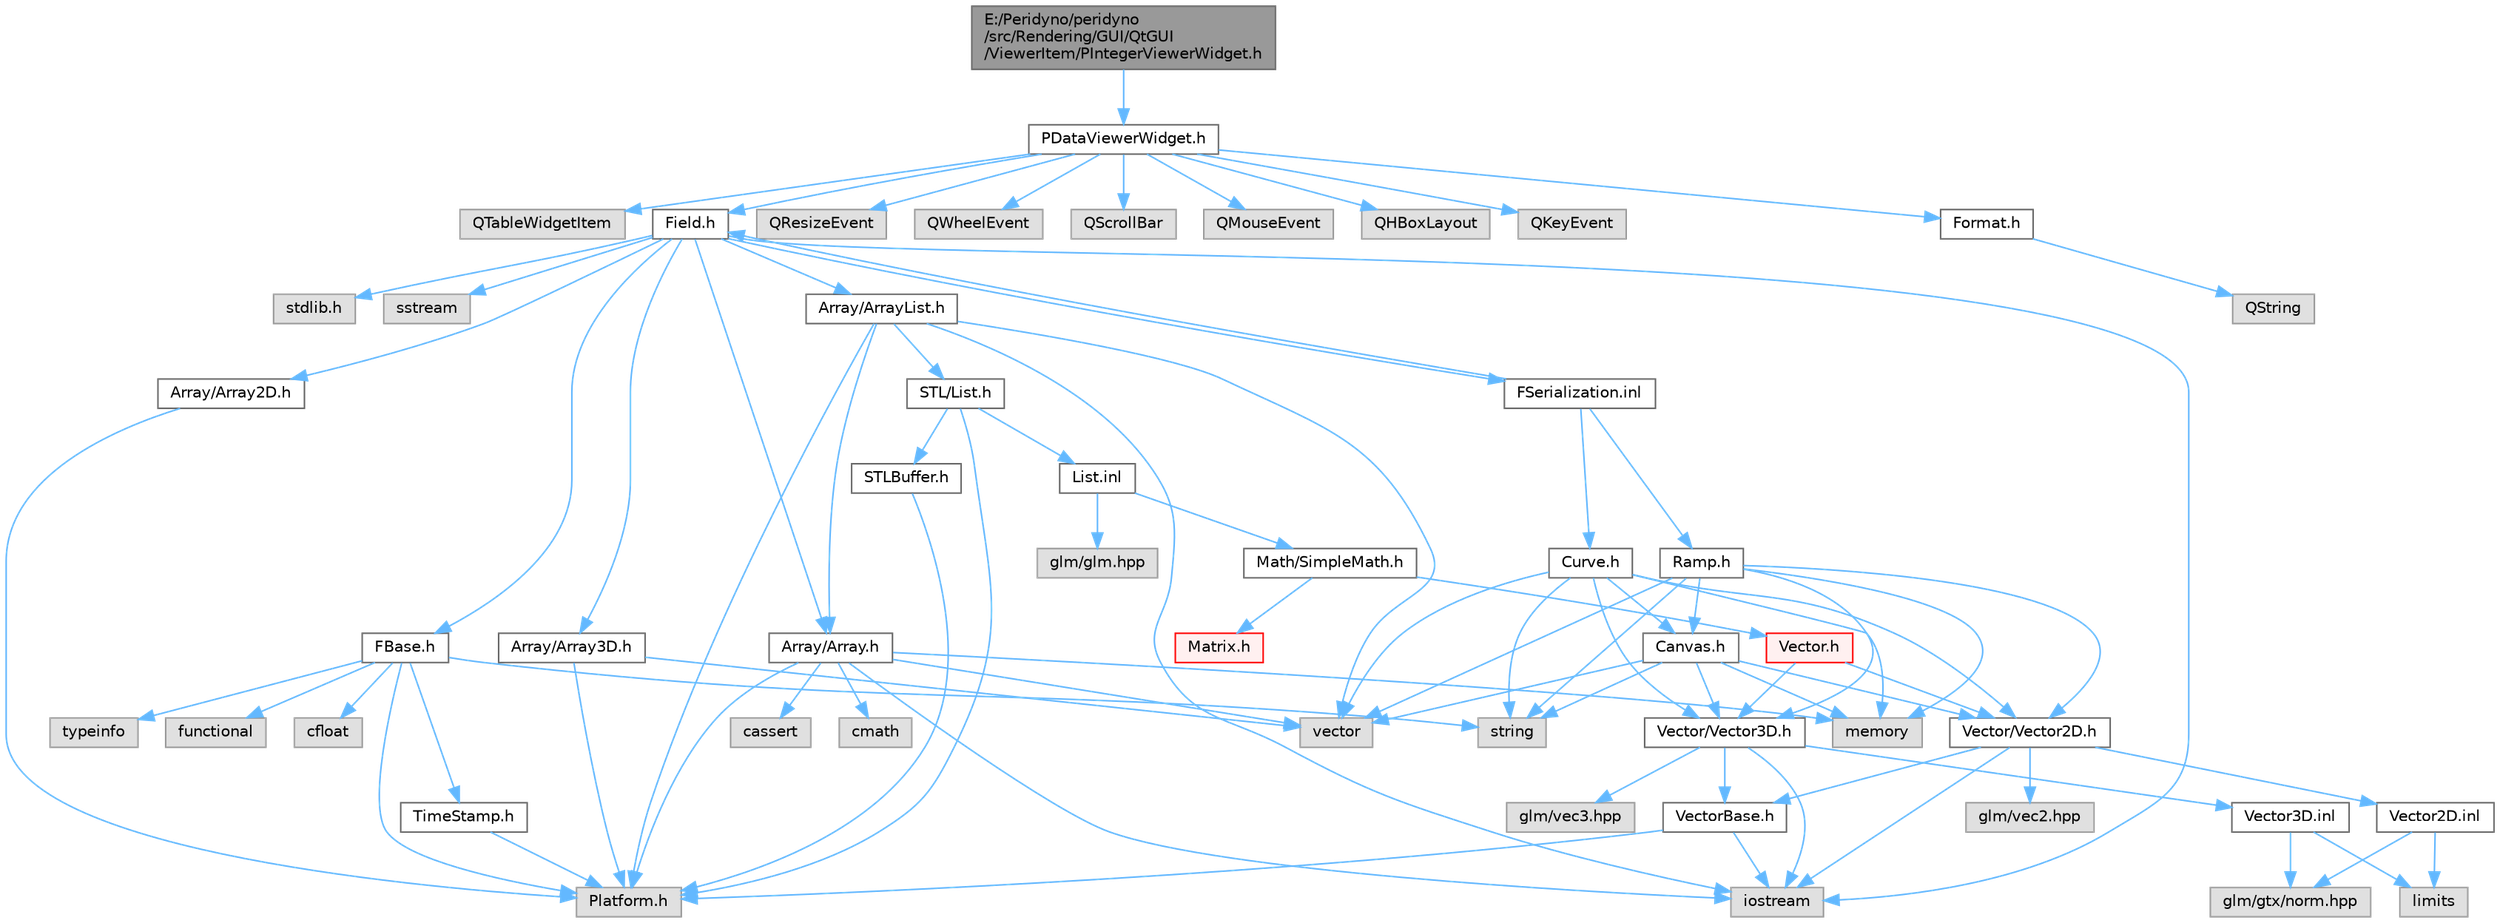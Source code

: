 digraph "E:/Peridyno/peridyno/src/Rendering/GUI/QtGUI/ViewerItem/PIntegerViewerWidget.h"
{
 // LATEX_PDF_SIZE
  bgcolor="transparent";
  edge [fontname=Helvetica,fontsize=10,labelfontname=Helvetica,labelfontsize=10];
  node [fontname=Helvetica,fontsize=10,shape=box,height=0.2,width=0.4];
  Node1 [id="Node000001",label="E:/Peridyno/peridyno\l/src/Rendering/GUI/QtGUI\l/ViewerItem/PIntegerViewerWidget.h",height=0.2,width=0.4,color="gray40", fillcolor="grey60", style="filled", fontcolor="black",tooltip=" "];
  Node1 -> Node2 [id="edge1_Node000001_Node000002",color="steelblue1",style="solid",tooltip=" "];
  Node2 [id="Node000002",label="PDataViewerWidget.h",height=0.2,width=0.4,color="grey40", fillcolor="white", style="filled",URL="$_p_data_viewer_widget_8h.html",tooltip=" "];
  Node2 -> Node3 [id="edge2_Node000002_Node000003",color="steelblue1",style="solid",tooltip=" "];
  Node3 [id="Node000003",label="QTableWidgetItem",height=0.2,width=0.4,color="grey60", fillcolor="#E0E0E0", style="filled",tooltip=" "];
  Node2 -> Node4 [id="edge3_Node000002_Node000004",color="steelblue1",style="solid",tooltip=" "];
  Node4 [id="Node000004",label="Field.h",height=0.2,width=0.4,color="grey40", fillcolor="white", style="filled",URL="$_field_8h.html",tooltip=" "];
  Node4 -> Node5 [id="edge4_Node000004_Node000005",color="steelblue1",style="solid",tooltip=" "];
  Node5 [id="Node000005",label="iostream",height=0.2,width=0.4,color="grey60", fillcolor="#E0E0E0", style="filled",tooltip=" "];
  Node4 -> Node6 [id="edge5_Node000004_Node000006",color="steelblue1",style="solid",tooltip=" "];
  Node6 [id="Node000006",label="stdlib.h",height=0.2,width=0.4,color="grey60", fillcolor="#E0E0E0", style="filled",tooltip=" "];
  Node4 -> Node7 [id="edge6_Node000004_Node000007",color="steelblue1",style="solid",tooltip=" "];
  Node7 [id="Node000007",label="sstream",height=0.2,width=0.4,color="grey60", fillcolor="#E0E0E0", style="filled",tooltip=" "];
  Node4 -> Node8 [id="edge7_Node000004_Node000008",color="steelblue1",style="solid",tooltip=" "];
  Node8 [id="Node000008",label="FBase.h",height=0.2,width=0.4,color="grey40", fillcolor="white", style="filled",URL="$_f_base_8h.html",tooltip=" "];
  Node8 -> Node9 [id="edge8_Node000008_Node000009",color="steelblue1",style="solid",tooltip=" "];
  Node9 [id="Node000009",label="Platform.h",height=0.2,width=0.4,color="grey60", fillcolor="#E0E0E0", style="filled",tooltip=" "];
  Node8 -> Node10 [id="edge9_Node000008_Node000010",color="steelblue1",style="solid",tooltip=" "];
  Node10 [id="Node000010",label="TimeStamp.h",height=0.2,width=0.4,color="grey40", fillcolor="white", style="filled",URL="$_time_stamp_8h.html",tooltip=" "];
  Node10 -> Node9 [id="edge10_Node000010_Node000009",color="steelblue1",style="solid",tooltip=" "];
  Node8 -> Node11 [id="edge11_Node000008_Node000011",color="steelblue1",style="solid",tooltip=" "];
  Node11 [id="Node000011",label="typeinfo",height=0.2,width=0.4,color="grey60", fillcolor="#E0E0E0", style="filled",tooltip=" "];
  Node8 -> Node12 [id="edge12_Node000008_Node000012",color="steelblue1",style="solid",tooltip=" "];
  Node12 [id="Node000012",label="string",height=0.2,width=0.4,color="grey60", fillcolor="#E0E0E0", style="filled",tooltip=" "];
  Node8 -> Node13 [id="edge13_Node000008_Node000013",color="steelblue1",style="solid",tooltip=" "];
  Node13 [id="Node000013",label="functional",height=0.2,width=0.4,color="grey60", fillcolor="#E0E0E0", style="filled",tooltip=" "];
  Node8 -> Node14 [id="edge14_Node000008_Node000014",color="steelblue1",style="solid",tooltip=" "];
  Node14 [id="Node000014",label="cfloat",height=0.2,width=0.4,color="grey60", fillcolor="#E0E0E0", style="filled",tooltip=" "];
  Node4 -> Node15 [id="edge15_Node000004_Node000015",color="steelblue1",style="solid",tooltip=" "];
  Node15 [id="Node000015",label="Array/Array.h",height=0.2,width=0.4,color="grey40", fillcolor="white", style="filled",URL="$_array_8h.html",tooltip=" "];
  Node15 -> Node9 [id="edge16_Node000015_Node000009",color="steelblue1",style="solid",tooltip=" "];
  Node15 -> Node16 [id="edge17_Node000015_Node000016",color="steelblue1",style="solid",tooltip=" "];
  Node16 [id="Node000016",label="cassert",height=0.2,width=0.4,color="grey60", fillcolor="#E0E0E0", style="filled",tooltip=" "];
  Node15 -> Node17 [id="edge18_Node000015_Node000017",color="steelblue1",style="solid",tooltip=" "];
  Node17 [id="Node000017",label="vector",height=0.2,width=0.4,color="grey60", fillcolor="#E0E0E0", style="filled",tooltip=" "];
  Node15 -> Node5 [id="edge19_Node000015_Node000005",color="steelblue1",style="solid",tooltip=" "];
  Node15 -> Node18 [id="edge20_Node000015_Node000018",color="steelblue1",style="solid",tooltip=" "];
  Node18 [id="Node000018",label="memory",height=0.2,width=0.4,color="grey60", fillcolor="#E0E0E0", style="filled",tooltip=" "];
  Node15 -> Node19 [id="edge21_Node000015_Node000019",color="steelblue1",style="solid",tooltip=" "];
  Node19 [id="Node000019",label="cmath",height=0.2,width=0.4,color="grey60", fillcolor="#E0E0E0", style="filled",tooltip=" "];
  Node4 -> Node20 [id="edge22_Node000004_Node000020",color="steelblue1",style="solid",tooltip=" "];
  Node20 [id="Node000020",label="Array/Array2D.h",height=0.2,width=0.4,color="grey40", fillcolor="white", style="filled",URL="$_array2_d_8h.html",tooltip=" "];
  Node20 -> Node9 [id="edge23_Node000020_Node000009",color="steelblue1",style="solid",tooltip=" "];
  Node4 -> Node21 [id="edge24_Node000004_Node000021",color="steelblue1",style="solid",tooltip=" "];
  Node21 [id="Node000021",label="Array/Array3D.h",height=0.2,width=0.4,color="grey40", fillcolor="white", style="filled",URL="$_array3_d_8h.html",tooltip=" "];
  Node21 -> Node9 [id="edge25_Node000021_Node000009",color="steelblue1",style="solid",tooltip=" "];
  Node21 -> Node17 [id="edge26_Node000021_Node000017",color="steelblue1",style="solid",tooltip=" "];
  Node4 -> Node22 [id="edge27_Node000004_Node000022",color="steelblue1",style="solid",tooltip=" "];
  Node22 [id="Node000022",label="Array/ArrayList.h",height=0.2,width=0.4,color="grey40", fillcolor="white", style="filled",URL="$_array_list_8h.html",tooltip=" "];
  Node22 -> Node17 [id="edge28_Node000022_Node000017",color="steelblue1",style="solid",tooltip=" "];
  Node22 -> Node5 [id="edge29_Node000022_Node000005",color="steelblue1",style="solid",tooltip=" "];
  Node22 -> Node9 [id="edge30_Node000022_Node000009",color="steelblue1",style="solid",tooltip=" "];
  Node22 -> Node23 [id="edge31_Node000022_Node000023",color="steelblue1",style="solid",tooltip=" "];
  Node23 [id="Node000023",label="STL/List.h",height=0.2,width=0.4,color="grey40", fillcolor="white", style="filled",URL="$_list_8h.html",tooltip=" "];
  Node23 -> Node9 [id="edge32_Node000023_Node000009",color="steelblue1",style="solid",tooltip=" "];
  Node23 -> Node24 [id="edge33_Node000023_Node000024",color="steelblue1",style="solid",tooltip=" "];
  Node24 [id="Node000024",label="STLBuffer.h",height=0.2,width=0.4,color="grey40", fillcolor="white", style="filled",URL="$_s_t_l_buffer_8h.html",tooltip=" "];
  Node24 -> Node9 [id="edge34_Node000024_Node000009",color="steelblue1",style="solid",tooltip=" "];
  Node23 -> Node25 [id="edge35_Node000023_Node000025",color="steelblue1",style="solid",tooltip=" "];
  Node25 [id="Node000025",label="List.inl",height=0.2,width=0.4,color="grey40", fillcolor="white", style="filled",URL="$_list_8inl.html",tooltip=" "];
  Node25 -> Node26 [id="edge36_Node000025_Node000026",color="steelblue1",style="solid",tooltip=" "];
  Node26 [id="Node000026",label="Math/SimpleMath.h",height=0.2,width=0.4,color="grey40", fillcolor="white", style="filled",URL="$_simple_math_8h.html",tooltip=" "];
  Node26 -> Node27 [id="edge37_Node000026_Node000027",color="steelblue1",style="solid",tooltip=" "];
  Node27 [id="Node000027",label="Vector.h",height=0.2,width=0.4,color="red", fillcolor="#FFF0F0", style="filled",URL="$_vector_8h.html",tooltip=" "];
  Node27 -> Node28 [id="edge38_Node000027_Node000028",color="steelblue1",style="solid",tooltip=" "];
  Node28 [id="Node000028",label="Vector/Vector2D.h",height=0.2,width=0.4,color="grey40", fillcolor="white", style="filled",URL="$_vector2_d_8h.html",tooltip=" "];
  Node28 -> Node29 [id="edge39_Node000028_Node000029",color="steelblue1",style="solid",tooltip=" "];
  Node29 [id="Node000029",label="glm/vec2.hpp",height=0.2,width=0.4,color="grey60", fillcolor="#E0E0E0", style="filled",tooltip=" "];
  Node28 -> Node5 [id="edge40_Node000028_Node000005",color="steelblue1",style="solid",tooltip=" "];
  Node28 -> Node30 [id="edge41_Node000028_Node000030",color="steelblue1",style="solid",tooltip=" "];
  Node30 [id="Node000030",label="VectorBase.h",height=0.2,width=0.4,color="grey40", fillcolor="white", style="filled",URL="$_vector_base_8h.html",tooltip=" "];
  Node30 -> Node5 [id="edge42_Node000030_Node000005",color="steelblue1",style="solid",tooltip=" "];
  Node30 -> Node9 [id="edge43_Node000030_Node000009",color="steelblue1",style="solid",tooltip=" "];
  Node28 -> Node31 [id="edge44_Node000028_Node000031",color="steelblue1",style="solid",tooltip=" "];
  Node31 [id="Node000031",label="Vector2D.inl",height=0.2,width=0.4,color="grey40", fillcolor="white", style="filled",URL="$_vector2_d_8inl.html",tooltip=" "];
  Node31 -> Node32 [id="edge45_Node000031_Node000032",color="steelblue1",style="solid",tooltip=" "];
  Node32 [id="Node000032",label="limits",height=0.2,width=0.4,color="grey60", fillcolor="#E0E0E0", style="filled",tooltip=" "];
  Node31 -> Node33 [id="edge46_Node000031_Node000033",color="steelblue1",style="solid",tooltip=" "];
  Node33 [id="Node000033",label="glm/gtx/norm.hpp",height=0.2,width=0.4,color="grey60", fillcolor="#E0E0E0", style="filled",tooltip=" "];
  Node27 -> Node34 [id="edge47_Node000027_Node000034",color="steelblue1",style="solid",tooltip=" "];
  Node34 [id="Node000034",label="Vector/Vector3D.h",height=0.2,width=0.4,color="grey40", fillcolor="white", style="filled",URL="$_vector3_d_8h.html",tooltip=" "];
  Node34 -> Node35 [id="edge48_Node000034_Node000035",color="steelblue1",style="solid",tooltip=" "];
  Node35 [id="Node000035",label="glm/vec3.hpp",height=0.2,width=0.4,color="grey60", fillcolor="#E0E0E0", style="filled",tooltip=" "];
  Node34 -> Node5 [id="edge49_Node000034_Node000005",color="steelblue1",style="solid",tooltip=" "];
  Node34 -> Node30 [id="edge50_Node000034_Node000030",color="steelblue1",style="solid",tooltip=" "];
  Node34 -> Node36 [id="edge51_Node000034_Node000036",color="steelblue1",style="solid",tooltip=" "];
  Node36 [id="Node000036",label="Vector3D.inl",height=0.2,width=0.4,color="grey40", fillcolor="white", style="filled",URL="$_vector3_d_8inl.html",tooltip=" "];
  Node36 -> Node32 [id="edge52_Node000036_Node000032",color="steelblue1",style="solid",tooltip=" "];
  Node36 -> Node33 [id="edge53_Node000036_Node000033",color="steelblue1",style="solid",tooltip=" "];
  Node26 -> Node45 [id="edge54_Node000026_Node000045",color="steelblue1",style="solid",tooltip=" "];
  Node45 [id="Node000045",label="Matrix.h",height=0.2,width=0.4,color="red", fillcolor="#FFF0F0", style="filled",URL="$_matrix_8h.html",tooltip=" "];
  Node25 -> Node62 [id="edge55_Node000025_Node000062",color="steelblue1",style="solid",tooltip=" "];
  Node62 [id="Node000062",label="glm/glm.hpp",height=0.2,width=0.4,color="grey60", fillcolor="#E0E0E0", style="filled",tooltip=" "];
  Node22 -> Node15 [id="edge56_Node000022_Node000015",color="steelblue1",style="solid",tooltip=" "];
  Node4 -> Node63 [id="edge57_Node000004_Node000063",color="steelblue1",style="solid",tooltip=" "];
  Node63 [id="Node000063",label="FSerialization.inl",height=0.2,width=0.4,color="grey40", fillcolor="white", style="filled",URL="$_f_serialization_8inl.html",tooltip=" "];
  Node63 -> Node4 [id="edge58_Node000063_Node000004",color="steelblue1",style="solid",tooltip=" "];
  Node63 -> Node64 [id="edge59_Node000063_Node000064",color="steelblue1",style="solid",tooltip=" "];
  Node64 [id="Node000064",label="Ramp.h",height=0.2,width=0.4,color="grey40", fillcolor="white", style="filled",URL="$_ramp_8h.html",tooltip=" "];
  Node64 -> Node17 [id="edge60_Node000064_Node000017",color="steelblue1",style="solid",tooltip=" "];
  Node64 -> Node18 [id="edge61_Node000064_Node000018",color="steelblue1",style="solid",tooltip=" "];
  Node64 -> Node12 [id="edge62_Node000064_Node000012",color="steelblue1",style="solid",tooltip=" "];
  Node64 -> Node28 [id="edge63_Node000064_Node000028",color="steelblue1",style="solid",tooltip=" "];
  Node64 -> Node34 [id="edge64_Node000064_Node000034",color="steelblue1",style="solid",tooltip=" "];
  Node64 -> Node65 [id="edge65_Node000064_Node000065",color="steelblue1",style="solid",tooltip=" "];
  Node65 [id="Node000065",label="Canvas.h",height=0.2,width=0.4,color="grey40", fillcolor="white", style="filled",URL="$_canvas_8h.html",tooltip=" "];
  Node65 -> Node17 [id="edge66_Node000065_Node000017",color="steelblue1",style="solid",tooltip=" "];
  Node65 -> Node18 [id="edge67_Node000065_Node000018",color="steelblue1",style="solid",tooltip=" "];
  Node65 -> Node12 [id="edge68_Node000065_Node000012",color="steelblue1",style="solid",tooltip=" "];
  Node65 -> Node28 [id="edge69_Node000065_Node000028",color="steelblue1",style="solid",tooltip=" "];
  Node65 -> Node34 [id="edge70_Node000065_Node000034",color="steelblue1",style="solid",tooltip=" "];
  Node63 -> Node66 [id="edge71_Node000063_Node000066",color="steelblue1",style="solid",tooltip=" "];
  Node66 [id="Node000066",label="Curve.h",height=0.2,width=0.4,color="grey40", fillcolor="white", style="filled",URL="$_curve_8h.html",tooltip=" "];
  Node66 -> Node17 [id="edge72_Node000066_Node000017",color="steelblue1",style="solid",tooltip=" "];
  Node66 -> Node18 [id="edge73_Node000066_Node000018",color="steelblue1",style="solid",tooltip=" "];
  Node66 -> Node12 [id="edge74_Node000066_Node000012",color="steelblue1",style="solid",tooltip=" "];
  Node66 -> Node28 [id="edge75_Node000066_Node000028",color="steelblue1",style="solid",tooltip=" "];
  Node66 -> Node34 [id="edge76_Node000066_Node000034",color="steelblue1",style="solid",tooltip=" "];
  Node66 -> Node65 [id="edge77_Node000066_Node000065",color="steelblue1",style="solid",tooltip=" "];
  Node2 -> Node67 [id="edge78_Node000002_Node000067",color="steelblue1",style="solid",tooltip=" "];
  Node67 [id="Node000067",label="QResizeEvent",height=0.2,width=0.4,color="grey60", fillcolor="#E0E0E0", style="filled",tooltip=" "];
  Node2 -> Node68 [id="edge79_Node000002_Node000068",color="steelblue1",style="solid",tooltip=" "];
  Node68 [id="Node000068",label="QWheelEvent",height=0.2,width=0.4,color="grey60", fillcolor="#E0E0E0", style="filled",tooltip=" "];
  Node2 -> Node69 [id="edge80_Node000002_Node000069",color="steelblue1",style="solid",tooltip=" "];
  Node69 [id="Node000069",label="QScrollBar",height=0.2,width=0.4,color="grey60", fillcolor="#E0E0E0", style="filled",tooltip=" "];
  Node2 -> Node70 [id="edge81_Node000002_Node000070",color="steelblue1",style="solid",tooltip=" "];
  Node70 [id="Node000070",label="QMouseEvent",height=0.2,width=0.4,color="grey60", fillcolor="#E0E0E0", style="filled",tooltip=" "];
  Node2 -> Node71 [id="edge82_Node000002_Node000071",color="steelblue1",style="solid",tooltip=" "];
  Node71 [id="Node000071",label="QHBoxLayout",height=0.2,width=0.4,color="grey60", fillcolor="#E0E0E0", style="filled",tooltip=" "];
  Node2 -> Node72 [id="edge83_Node000002_Node000072",color="steelblue1",style="solid",tooltip=" "];
  Node72 [id="Node000072",label="QKeyEvent",height=0.2,width=0.4,color="grey60", fillcolor="#E0E0E0", style="filled",tooltip=" "];
  Node2 -> Node73 [id="edge84_Node000002_Node000073",color="steelblue1",style="solid",tooltip=" "];
  Node73 [id="Node000073",label="Format.h",height=0.2,width=0.4,color="grey40", fillcolor="white", style="filled",URL="$_format_8h.html",tooltip=" "];
  Node73 -> Node74 [id="edge85_Node000073_Node000074",color="steelblue1",style="solid",tooltip=" "];
  Node74 [id="Node000074",label="QString",height=0.2,width=0.4,color="grey60", fillcolor="#E0E0E0", style="filled",tooltip=" "];
}
